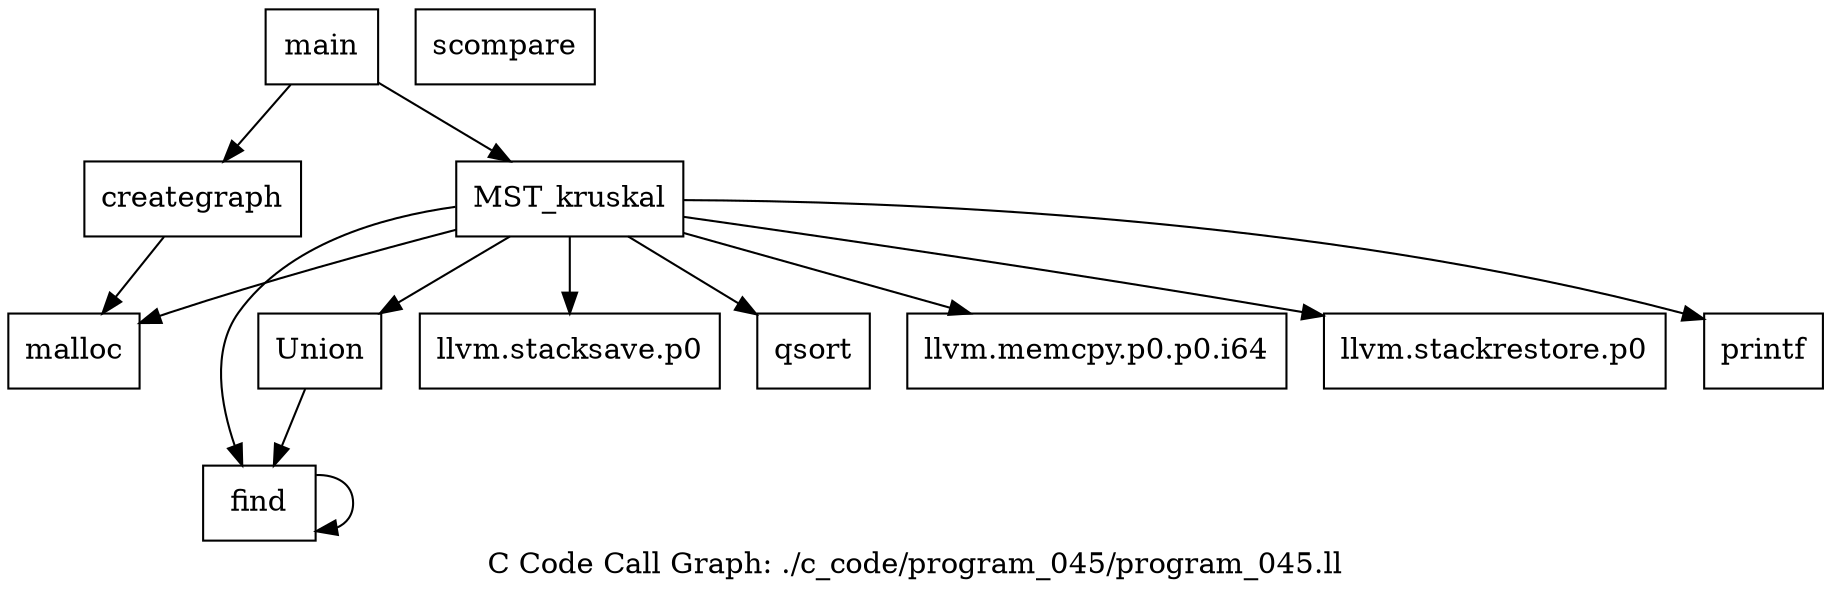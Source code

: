 digraph "C Code Call Graph: ./c_code/program_045/program_045.ll" {
	label="C Code Call Graph: ./c_code/program_045/program_045.ll";

	Node0x5643fc66a970 [shape=record,label="{find}"];
	Node0x5643fc66a970 -> Node0x5643fc66a970;
	Node0x5643fc66ae30 [shape=record,label="{Union}"];
	Node0x5643fc66ae30 -> Node0x5643fc66a970;
	Node0x5643fc66aeb0 [shape=record,label="{scompare}"];
	Node0x5643fc66afe0 [shape=record,label="{creategraph}"];
	Node0x5643fc66afe0 -> Node0x5643fc66b060;
	Node0x5643fc66b060 [shape=record,label="{malloc}"];
	Node0x5643fc66b230 [shape=record,label="{MST_kruskal}"];
	Node0x5643fc66b230 -> Node0x5643fc66b2b0;
	Node0x5643fc66b230 -> Node0x5643fc66b360;
	Node0x5643fc66b230 -> Node0x5643fc66b060;
	Node0x5643fc66b230 -> Node0x5643fc66b3e0;
	Node0x5643fc66b230 -> Node0x5643fc66a970;
	Node0x5643fc66b230 -> Node0x5643fc66b8c0;
	Node0x5643fc66b230 -> Node0x5643fc66b5b0;
	Node0x5643fc66b230 -> Node0x5643fc66ae30;
	Node0x5643fc66b2b0 [shape=record,label="{llvm.stacksave.p0}"];
	Node0x5643fc66b360 [shape=record,label="{qsort}"];
	Node0x5643fc66b3e0 [shape=record,label="{llvm.memcpy.p0.p0.i64}"];
	Node0x5643fc66b5b0 [shape=record,label="{printf}"];
	Node0x5643fc66b8c0 [shape=record,label="{llvm.stackrestore.p0}"];
	Node0x5643fc66bc00 [shape=record,label="{main}"];
	Node0x5643fc66bc00 -> Node0x5643fc66afe0;
	Node0x5643fc66bc00 -> Node0x5643fc66b230;
}
